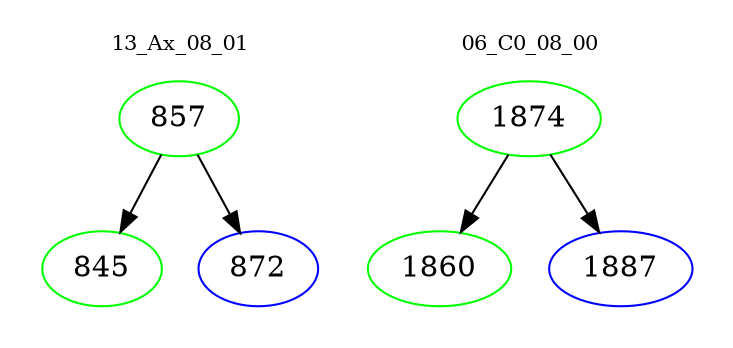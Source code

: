 digraph{
subgraph cluster_0 {
color = white
label = "13_Ax_08_01";
fontsize=10;
T0_857 [label="857", color="green"]
T0_857 -> T0_845 [color="black"]
T0_845 [label="845", color="green"]
T0_857 -> T0_872 [color="black"]
T0_872 [label="872", color="blue"]
}
subgraph cluster_1 {
color = white
label = "06_C0_08_00";
fontsize=10;
T1_1874 [label="1874", color="green"]
T1_1874 -> T1_1860 [color="black"]
T1_1860 [label="1860", color="green"]
T1_1874 -> T1_1887 [color="black"]
T1_1887 [label="1887", color="blue"]
}
}
